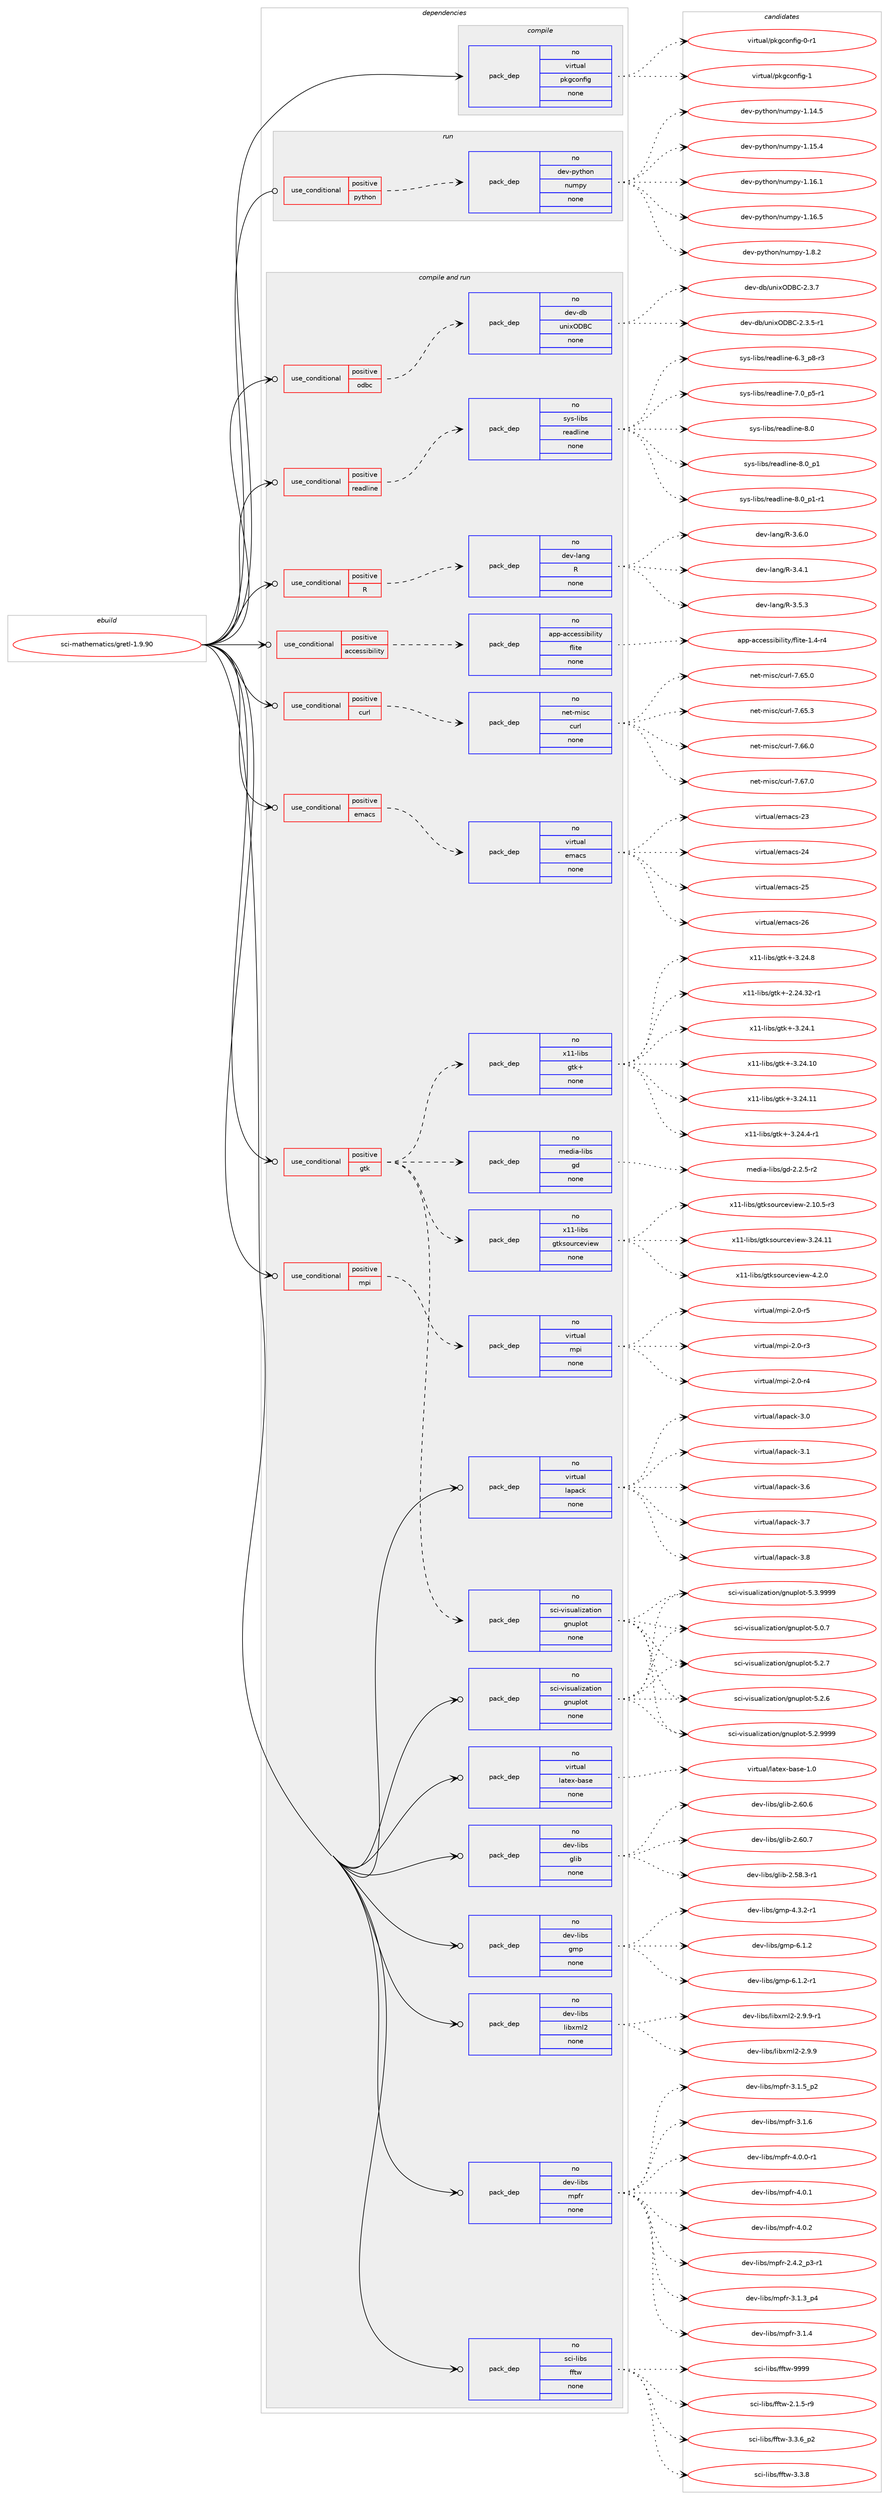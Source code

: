 digraph prolog {

# *************
# Graph options
# *************

newrank=true;
concentrate=true;
compound=true;
graph [rankdir=LR,fontname=Helvetica,fontsize=10,ranksep=1.5];#, ranksep=2.5, nodesep=0.2];
edge  [arrowhead=vee];
node  [fontname=Helvetica,fontsize=10];

# **********
# The ebuild
# **********

subgraph cluster_leftcol {
color=gray;
rank=same;
label=<<i>ebuild</i>>;
id [label="sci-mathematics/gretl-1.9.90", color=red, width=4, href="../sci-mathematics/gretl-1.9.90.svg"];
}

# ****************
# The dependencies
# ****************

subgraph cluster_midcol {
color=gray;
label=<<i>dependencies</i>>;
subgraph cluster_compile {
fillcolor="#eeeeee";
style=filled;
label=<<i>compile</i>>;
subgraph pack637002 {
dependency861329 [label=<<TABLE BORDER="0" CELLBORDER="1" CELLSPACING="0" CELLPADDING="4" WIDTH="220"><TR><TD ROWSPAN="6" CELLPADDING="30">pack_dep</TD></TR><TR><TD WIDTH="110">no</TD></TR><TR><TD>virtual</TD></TR><TR><TD>pkgconfig</TD></TR><TR><TD>none</TD></TR><TR><TD></TD></TR></TABLE>>, shape=none, color=blue];
}
id:e -> dependency861329:w [weight=20,style="solid",arrowhead="vee"];
}
subgraph cluster_compileandrun {
fillcolor="#eeeeee";
style=filled;
label=<<i>compile and run</i>>;
subgraph cond209102 {
dependency861330 [label=<<TABLE BORDER="0" CELLBORDER="1" CELLSPACING="0" CELLPADDING="4"><TR><TD ROWSPAN="3" CELLPADDING="10">use_conditional</TD></TR><TR><TD>positive</TD></TR><TR><TD>R</TD></TR></TABLE>>, shape=none, color=red];
subgraph pack637003 {
dependency861331 [label=<<TABLE BORDER="0" CELLBORDER="1" CELLSPACING="0" CELLPADDING="4" WIDTH="220"><TR><TD ROWSPAN="6" CELLPADDING="30">pack_dep</TD></TR><TR><TD WIDTH="110">no</TD></TR><TR><TD>dev-lang</TD></TR><TR><TD>R</TD></TR><TR><TD>none</TD></TR><TR><TD></TD></TR></TABLE>>, shape=none, color=blue];
}
dependency861330:e -> dependency861331:w [weight=20,style="dashed",arrowhead="vee"];
}
id:e -> dependency861330:w [weight=20,style="solid",arrowhead="odotvee"];
subgraph cond209103 {
dependency861332 [label=<<TABLE BORDER="0" CELLBORDER="1" CELLSPACING="0" CELLPADDING="4"><TR><TD ROWSPAN="3" CELLPADDING="10">use_conditional</TD></TR><TR><TD>positive</TD></TR><TR><TD>accessibility</TD></TR></TABLE>>, shape=none, color=red];
subgraph pack637004 {
dependency861333 [label=<<TABLE BORDER="0" CELLBORDER="1" CELLSPACING="0" CELLPADDING="4" WIDTH="220"><TR><TD ROWSPAN="6" CELLPADDING="30">pack_dep</TD></TR><TR><TD WIDTH="110">no</TD></TR><TR><TD>app-accessibility</TD></TR><TR><TD>flite</TD></TR><TR><TD>none</TD></TR><TR><TD></TD></TR></TABLE>>, shape=none, color=blue];
}
dependency861332:e -> dependency861333:w [weight=20,style="dashed",arrowhead="vee"];
}
id:e -> dependency861332:w [weight=20,style="solid",arrowhead="odotvee"];
subgraph cond209104 {
dependency861334 [label=<<TABLE BORDER="0" CELLBORDER="1" CELLSPACING="0" CELLPADDING="4"><TR><TD ROWSPAN="3" CELLPADDING="10">use_conditional</TD></TR><TR><TD>positive</TD></TR><TR><TD>curl</TD></TR></TABLE>>, shape=none, color=red];
subgraph pack637005 {
dependency861335 [label=<<TABLE BORDER="0" CELLBORDER="1" CELLSPACING="0" CELLPADDING="4" WIDTH="220"><TR><TD ROWSPAN="6" CELLPADDING="30">pack_dep</TD></TR><TR><TD WIDTH="110">no</TD></TR><TR><TD>net-misc</TD></TR><TR><TD>curl</TD></TR><TR><TD>none</TD></TR><TR><TD></TD></TR></TABLE>>, shape=none, color=blue];
}
dependency861334:e -> dependency861335:w [weight=20,style="dashed",arrowhead="vee"];
}
id:e -> dependency861334:w [weight=20,style="solid",arrowhead="odotvee"];
subgraph cond209105 {
dependency861336 [label=<<TABLE BORDER="0" CELLBORDER="1" CELLSPACING="0" CELLPADDING="4"><TR><TD ROWSPAN="3" CELLPADDING="10">use_conditional</TD></TR><TR><TD>positive</TD></TR><TR><TD>emacs</TD></TR></TABLE>>, shape=none, color=red];
subgraph pack637006 {
dependency861337 [label=<<TABLE BORDER="0" CELLBORDER="1" CELLSPACING="0" CELLPADDING="4" WIDTH="220"><TR><TD ROWSPAN="6" CELLPADDING="30">pack_dep</TD></TR><TR><TD WIDTH="110">no</TD></TR><TR><TD>virtual</TD></TR><TR><TD>emacs</TD></TR><TR><TD>none</TD></TR><TR><TD></TD></TR></TABLE>>, shape=none, color=blue];
}
dependency861336:e -> dependency861337:w [weight=20,style="dashed",arrowhead="vee"];
}
id:e -> dependency861336:w [weight=20,style="solid",arrowhead="odotvee"];
subgraph cond209106 {
dependency861338 [label=<<TABLE BORDER="0" CELLBORDER="1" CELLSPACING="0" CELLPADDING="4"><TR><TD ROWSPAN="3" CELLPADDING="10">use_conditional</TD></TR><TR><TD>positive</TD></TR><TR><TD>gtk</TD></TR></TABLE>>, shape=none, color=red];
subgraph pack637007 {
dependency861339 [label=<<TABLE BORDER="0" CELLBORDER="1" CELLSPACING="0" CELLPADDING="4" WIDTH="220"><TR><TD ROWSPAN="6" CELLPADDING="30">pack_dep</TD></TR><TR><TD WIDTH="110">no</TD></TR><TR><TD>media-libs</TD></TR><TR><TD>gd</TD></TR><TR><TD>none</TD></TR><TR><TD></TD></TR></TABLE>>, shape=none, color=blue];
}
dependency861338:e -> dependency861339:w [weight=20,style="dashed",arrowhead="vee"];
subgraph pack637008 {
dependency861340 [label=<<TABLE BORDER="0" CELLBORDER="1" CELLSPACING="0" CELLPADDING="4" WIDTH="220"><TR><TD ROWSPAN="6" CELLPADDING="30">pack_dep</TD></TR><TR><TD WIDTH="110">no</TD></TR><TR><TD>sci-visualization</TD></TR><TR><TD>gnuplot</TD></TR><TR><TD>none</TD></TR><TR><TD></TD></TR></TABLE>>, shape=none, color=blue];
}
dependency861338:e -> dependency861340:w [weight=20,style="dashed",arrowhead="vee"];
subgraph pack637009 {
dependency861341 [label=<<TABLE BORDER="0" CELLBORDER="1" CELLSPACING="0" CELLPADDING="4" WIDTH="220"><TR><TD ROWSPAN="6" CELLPADDING="30">pack_dep</TD></TR><TR><TD WIDTH="110">no</TD></TR><TR><TD>x11-libs</TD></TR><TR><TD>gtk+</TD></TR><TR><TD>none</TD></TR><TR><TD></TD></TR></TABLE>>, shape=none, color=blue];
}
dependency861338:e -> dependency861341:w [weight=20,style="dashed",arrowhead="vee"];
subgraph pack637010 {
dependency861342 [label=<<TABLE BORDER="0" CELLBORDER="1" CELLSPACING="0" CELLPADDING="4" WIDTH="220"><TR><TD ROWSPAN="6" CELLPADDING="30">pack_dep</TD></TR><TR><TD WIDTH="110">no</TD></TR><TR><TD>x11-libs</TD></TR><TR><TD>gtksourceview</TD></TR><TR><TD>none</TD></TR><TR><TD></TD></TR></TABLE>>, shape=none, color=blue];
}
dependency861338:e -> dependency861342:w [weight=20,style="dashed",arrowhead="vee"];
}
id:e -> dependency861338:w [weight=20,style="solid",arrowhead="odotvee"];
subgraph cond209107 {
dependency861343 [label=<<TABLE BORDER="0" CELLBORDER="1" CELLSPACING="0" CELLPADDING="4"><TR><TD ROWSPAN="3" CELLPADDING="10">use_conditional</TD></TR><TR><TD>positive</TD></TR><TR><TD>mpi</TD></TR></TABLE>>, shape=none, color=red];
subgraph pack637011 {
dependency861344 [label=<<TABLE BORDER="0" CELLBORDER="1" CELLSPACING="0" CELLPADDING="4" WIDTH="220"><TR><TD ROWSPAN="6" CELLPADDING="30">pack_dep</TD></TR><TR><TD WIDTH="110">no</TD></TR><TR><TD>virtual</TD></TR><TR><TD>mpi</TD></TR><TR><TD>none</TD></TR><TR><TD></TD></TR></TABLE>>, shape=none, color=blue];
}
dependency861343:e -> dependency861344:w [weight=20,style="dashed",arrowhead="vee"];
}
id:e -> dependency861343:w [weight=20,style="solid",arrowhead="odotvee"];
subgraph cond209108 {
dependency861345 [label=<<TABLE BORDER="0" CELLBORDER="1" CELLSPACING="0" CELLPADDING="4"><TR><TD ROWSPAN="3" CELLPADDING="10">use_conditional</TD></TR><TR><TD>positive</TD></TR><TR><TD>odbc</TD></TR></TABLE>>, shape=none, color=red];
subgraph pack637012 {
dependency861346 [label=<<TABLE BORDER="0" CELLBORDER="1" CELLSPACING="0" CELLPADDING="4" WIDTH="220"><TR><TD ROWSPAN="6" CELLPADDING="30">pack_dep</TD></TR><TR><TD WIDTH="110">no</TD></TR><TR><TD>dev-db</TD></TR><TR><TD>unixODBC</TD></TR><TR><TD>none</TD></TR><TR><TD></TD></TR></TABLE>>, shape=none, color=blue];
}
dependency861345:e -> dependency861346:w [weight=20,style="dashed",arrowhead="vee"];
}
id:e -> dependency861345:w [weight=20,style="solid",arrowhead="odotvee"];
subgraph cond209109 {
dependency861347 [label=<<TABLE BORDER="0" CELLBORDER="1" CELLSPACING="0" CELLPADDING="4"><TR><TD ROWSPAN="3" CELLPADDING="10">use_conditional</TD></TR><TR><TD>positive</TD></TR><TR><TD>readline</TD></TR></TABLE>>, shape=none, color=red];
subgraph pack637013 {
dependency861348 [label=<<TABLE BORDER="0" CELLBORDER="1" CELLSPACING="0" CELLPADDING="4" WIDTH="220"><TR><TD ROWSPAN="6" CELLPADDING="30">pack_dep</TD></TR><TR><TD WIDTH="110">no</TD></TR><TR><TD>sys-libs</TD></TR><TR><TD>readline</TD></TR><TR><TD>none</TD></TR><TR><TD></TD></TR></TABLE>>, shape=none, color=blue];
}
dependency861347:e -> dependency861348:w [weight=20,style="dashed",arrowhead="vee"];
}
id:e -> dependency861347:w [weight=20,style="solid",arrowhead="odotvee"];
subgraph pack637014 {
dependency861349 [label=<<TABLE BORDER="0" CELLBORDER="1" CELLSPACING="0" CELLPADDING="4" WIDTH="220"><TR><TD ROWSPAN="6" CELLPADDING="30">pack_dep</TD></TR><TR><TD WIDTH="110">no</TD></TR><TR><TD>dev-libs</TD></TR><TR><TD>glib</TD></TR><TR><TD>none</TD></TR><TR><TD></TD></TR></TABLE>>, shape=none, color=blue];
}
id:e -> dependency861349:w [weight=20,style="solid",arrowhead="odotvee"];
subgraph pack637015 {
dependency861350 [label=<<TABLE BORDER="0" CELLBORDER="1" CELLSPACING="0" CELLPADDING="4" WIDTH="220"><TR><TD ROWSPAN="6" CELLPADDING="30">pack_dep</TD></TR><TR><TD WIDTH="110">no</TD></TR><TR><TD>dev-libs</TD></TR><TR><TD>gmp</TD></TR><TR><TD>none</TD></TR><TR><TD></TD></TR></TABLE>>, shape=none, color=blue];
}
id:e -> dependency861350:w [weight=20,style="solid",arrowhead="odotvee"];
subgraph pack637016 {
dependency861351 [label=<<TABLE BORDER="0" CELLBORDER="1" CELLSPACING="0" CELLPADDING="4" WIDTH="220"><TR><TD ROWSPAN="6" CELLPADDING="30">pack_dep</TD></TR><TR><TD WIDTH="110">no</TD></TR><TR><TD>dev-libs</TD></TR><TR><TD>libxml2</TD></TR><TR><TD>none</TD></TR><TR><TD></TD></TR></TABLE>>, shape=none, color=blue];
}
id:e -> dependency861351:w [weight=20,style="solid",arrowhead="odotvee"];
subgraph pack637017 {
dependency861352 [label=<<TABLE BORDER="0" CELLBORDER="1" CELLSPACING="0" CELLPADDING="4" WIDTH="220"><TR><TD ROWSPAN="6" CELLPADDING="30">pack_dep</TD></TR><TR><TD WIDTH="110">no</TD></TR><TR><TD>dev-libs</TD></TR><TR><TD>mpfr</TD></TR><TR><TD>none</TD></TR><TR><TD></TD></TR></TABLE>>, shape=none, color=blue];
}
id:e -> dependency861352:w [weight=20,style="solid",arrowhead="odotvee"];
subgraph pack637018 {
dependency861353 [label=<<TABLE BORDER="0" CELLBORDER="1" CELLSPACING="0" CELLPADDING="4" WIDTH="220"><TR><TD ROWSPAN="6" CELLPADDING="30">pack_dep</TD></TR><TR><TD WIDTH="110">no</TD></TR><TR><TD>sci-libs</TD></TR><TR><TD>fftw</TD></TR><TR><TD>none</TD></TR><TR><TD></TD></TR></TABLE>>, shape=none, color=blue];
}
id:e -> dependency861353:w [weight=20,style="solid",arrowhead="odotvee"];
subgraph pack637019 {
dependency861354 [label=<<TABLE BORDER="0" CELLBORDER="1" CELLSPACING="0" CELLPADDING="4" WIDTH="220"><TR><TD ROWSPAN="6" CELLPADDING="30">pack_dep</TD></TR><TR><TD WIDTH="110">no</TD></TR><TR><TD>sci-visualization</TD></TR><TR><TD>gnuplot</TD></TR><TR><TD>none</TD></TR><TR><TD></TD></TR></TABLE>>, shape=none, color=blue];
}
id:e -> dependency861354:w [weight=20,style="solid",arrowhead="odotvee"];
subgraph pack637020 {
dependency861355 [label=<<TABLE BORDER="0" CELLBORDER="1" CELLSPACING="0" CELLPADDING="4" WIDTH="220"><TR><TD ROWSPAN="6" CELLPADDING="30">pack_dep</TD></TR><TR><TD WIDTH="110">no</TD></TR><TR><TD>virtual</TD></TR><TR><TD>lapack</TD></TR><TR><TD>none</TD></TR><TR><TD></TD></TR></TABLE>>, shape=none, color=blue];
}
id:e -> dependency861355:w [weight=20,style="solid",arrowhead="odotvee"];
subgraph pack637021 {
dependency861356 [label=<<TABLE BORDER="0" CELLBORDER="1" CELLSPACING="0" CELLPADDING="4" WIDTH="220"><TR><TD ROWSPAN="6" CELLPADDING="30">pack_dep</TD></TR><TR><TD WIDTH="110">no</TD></TR><TR><TD>virtual</TD></TR><TR><TD>latex-base</TD></TR><TR><TD>none</TD></TR><TR><TD></TD></TR></TABLE>>, shape=none, color=blue];
}
id:e -> dependency861356:w [weight=20,style="solid",arrowhead="odotvee"];
}
subgraph cluster_run {
fillcolor="#eeeeee";
style=filled;
label=<<i>run</i>>;
subgraph cond209110 {
dependency861357 [label=<<TABLE BORDER="0" CELLBORDER="1" CELLSPACING="0" CELLPADDING="4"><TR><TD ROWSPAN="3" CELLPADDING="10">use_conditional</TD></TR><TR><TD>positive</TD></TR><TR><TD>python</TD></TR></TABLE>>, shape=none, color=red];
subgraph pack637022 {
dependency861358 [label=<<TABLE BORDER="0" CELLBORDER="1" CELLSPACING="0" CELLPADDING="4" WIDTH="220"><TR><TD ROWSPAN="6" CELLPADDING="30">pack_dep</TD></TR><TR><TD WIDTH="110">no</TD></TR><TR><TD>dev-python</TD></TR><TR><TD>numpy</TD></TR><TR><TD>none</TD></TR><TR><TD></TD></TR></TABLE>>, shape=none, color=blue];
}
dependency861357:e -> dependency861358:w [weight=20,style="dashed",arrowhead="vee"];
}
id:e -> dependency861357:w [weight=20,style="solid",arrowhead="odot"];
}
}

# **************
# The candidates
# **************

subgraph cluster_choices {
rank=same;
color=gray;
label=<<i>candidates</i>>;

subgraph choice637002 {
color=black;
nodesep=1;
choice11810511411611797108471121071039911111010210510345484511449 [label="virtual/pkgconfig-0-r1", color=red, width=4,href="../virtual/pkgconfig-0-r1.svg"];
choice1181051141161179710847112107103991111101021051034549 [label="virtual/pkgconfig-1", color=red, width=4,href="../virtual/pkgconfig-1.svg"];
dependency861329:e -> choice11810511411611797108471121071039911111010210510345484511449:w [style=dotted,weight="100"];
dependency861329:e -> choice1181051141161179710847112107103991111101021051034549:w [style=dotted,weight="100"];
}
subgraph choice637003 {
color=black;
nodesep=1;
choice10010111845108971101034782455146524649 [label="dev-lang/R-3.4.1", color=red, width=4,href="../dev-lang/R-3.4.1.svg"];
choice10010111845108971101034782455146534651 [label="dev-lang/R-3.5.3", color=red, width=4,href="../dev-lang/R-3.5.3.svg"];
choice10010111845108971101034782455146544648 [label="dev-lang/R-3.6.0", color=red, width=4,href="../dev-lang/R-3.6.0.svg"];
dependency861331:e -> choice10010111845108971101034782455146524649:w [style=dotted,weight="100"];
dependency861331:e -> choice10010111845108971101034782455146534651:w [style=dotted,weight="100"];
dependency861331:e -> choice10010111845108971101034782455146544648:w [style=dotted,weight="100"];
}
subgraph choice637004 {
color=black;
nodesep=1;
choice97112112459799991011151151059810510810511612147102108105116101454946524511452 [label="app-accessibility/flite-1.4-r4", color=red, width=4,href="../app-accessibility/flite-1.4-r4.svg"];
dependency861333:e -> choice97112112459799991011151151059810510810511612147102108105116101454946524511452:w [style=dotted,weight="100"];
}
subgraph choice637005 {
color=black;
nodesep=1;
choice1101011164510910511599479911711410845554654534648 [label="net-misc/curl-7.65.0", color=red, width=4,href="../net-misc/curl-7.65.0.svg"];
choice1101011164510910511599479911711410845554654534651 [label="net-misc/curl-7.65.3", color=red, width=4,href="../net-misc/curl-7.65.3.svg"];
choice1101011164510910511599479911711410845554654544648 [label="net-misc/curl-7.66.0", color=red, width=4,href="../net-misc/curl-7.66.0.svg"];
choice1101011164510910511599479911711410845554654554648 [label="net-misc/curl-7.67.0", color=red, width=4,href="../net-misc/curl-7.67.0.svg"];
dependency861335:e -> choice1101011164510910511599479911711410845554654534648:w [style=dotted,weight="100"];
dependency861335:e -> choice1101011164510910511599479911711410845554654534651:w [style=dotted,weight="100"];
dependency861335:e -> choice1101011164510910511599479911711410845554654544648:w [style=dotted,weight="100"];
dependency861335:e -> choice1101011164510910511599479911711410845554654554648:w [style=dotted,weight="100"];
}
subgraph choice637006 {
color=black;
nodesep=1;
choice11810511411611797108471011099799115455051 [label="virtual/emacs-23", color=red, width=4,href="../virtual/emacs-23.svg"];
choice11810511411611797108471011099799115455052 [label="virtual/emacs-24", color=red, width=4,href="../virtual/emacs-24.svg"];
choice11810511411611797108471011099799115455053 [label="virtual/emacs-25", color=red, width=4,href="../virtual/emacs-25.svg"];
choice11810511411611797108471011099799115455054 [label="virtual/emacs-26", color=red, width=4,href="../virtual/emacs-26.svg"];
dependency861337:e -> choice11810511411611797108471011099799115455051:w [style=dotted,weight="100"];
dependency861337:e -> choice11810511411611797108471011099799115455052:w [style=dotted,weight="100"];
dependency861337:e -> choice11810511411611797108471011099799115455053:w [style=dotted,weight="100"];
dependency861337:e -> choice11810511411611797108471011099799115455054:w [style=dotted,weight="100"];
}
subgraph choice637007 {
color=black;
nodesep=1;
choice109101100105974510810598115471031004550465046534511450 [label="media-libs/gd-2.2.5-r2", color=red, width=4,href="../media-libs/gd-2.2.5-r2.svg"];
dependency861339:e -> choice109101100105974510810598115471031004550465046534511450:w [style=dotted,weight="100"];
}
subgraph choice637008 {
color=black;
nodesep=1;
choice1159910545118105115117971081051229711610511111047103110117112108111116455346484655 [label="sci-visualization/gnuplot-5.0.7", color=red, width=4,href="../sci-visualization/gnuplot-5.0.7.svg"];
choice1159910545118105115117971081051229711610511111047103110117112108111116455346504654 [label="sci-visualization/gnuplot-5.2.6", color=red, width=4,href="../sci-visualization/gnuplot-5.2.6.svg"];
choice1159910545118105115117971081051229711610511111047103110117112108111116455346504655 [label="sci-visualization/gnuplot-5.2.7", color=red, width=4,href="../sci-visualization/gnuplot-5.2.7.svg"];
choice1159910545118105115117971081051229711610511111047103110117112108111116455346504657575757 [label="sci-visualization/gnuplot-5.2.9999", color=red, width=4,href="../sci-visualization/gnuplot-5.2.9999.svg"];
choice1159910545118105115117971081051229711610511111047103110117112108111116455346514657575757 [label="sci-visualization/gnuplot-5.3.9999", color=red, width=4,href="../sci-visualization/gnuplot-5.3.9999.svg"];
dependency861340:e -> choice1159910545118105115117971081051229711610511111047103110117112108111116455346484655:w [style=dotted,weight="100"];
dependency861340:e -> choice1159910545118105115117971081051229711610511111047103110117112108111116455346504654:w [style=dotted,weight="100"];
dependency861340:e -> choice1159910545118105115117971081051229711610511111047103110117112108111116455346504655:w [style=dotted,weight="100"];
dependency861340:e -> choice1159910545118105115117971081051229711610511111047103110117112108111116455346504657575757:w [style=dotted,weight="100"];
dependency861340:e -> choice1159910545118105115117971081051229711610511111047103110117112108111116455346514657575757:w [style=dotted,weight="100"];
}
subgraph choice637009 {
color=black;
nodesep=1;
choice12049494510810598115471031161074345504650524651504511449 [label="x11-libs/gtk+-2.24.32-r1", color=red, width=4,href="../x11-libs/gtk+-2.24.32-r1.svg"];
choice12049494510810598115471031161074345514650524649 [label="x11-libs/gtk+-3.24.1", color=red, width=4,href="../x11-libs/gtk+-3.24.1.svg"];
choice1204949451081059811547103116107434551465052464948 [label="x11-libs/gtk+-3.24.10", color=red, width=4,href="../x11-libs/gtk+-3.24.10.svg"];
choice1204949451081059811547103116107434551465052464949 [label="x11-libs/gtk+-3.24.11", color=red, width=4,href="../x11-libs/gtk+-3.24.11.svg"];
choice120494945108105981154710311610743455146505246524511449 [label="x11-libs/gtk+-3.24.4-r1", color=red, width=4,href="../x11-libs/gtk+-3.24.4-r1.svg"];
choice12049494510810598115471031161074345514650524656 [label="x11-libs/gtk+-3.24.8", color=red, width=4,href="../x11-libs/gtk+-3.24.8.svg"];
dependency861341:e -> choice12049494510810598115471031161074345504650524651504511449:w [style=dotted,weight="100"];
dependency861341:e -> choice12049494510810598115471031161074345514650524649:w [style=dotted,weight="100"];
dependency861341:e -> choice1204949451081059811547103116107434551465052464948:w [style=dotted,weight="100"];
dependency861341:e -> choice1204949451081059811547103116107434551465052464949:w [style=dotted,weight="100"];
dependency861341:e -> choice120494945108105981154710311610743455146505246524511449:w [style=dotted,weight="100"];
dependency861341:e -> choice12049494510810598115471031161074345514650524656:w [style=dotted,weight="100"];
}
subgraph choice637010 {
color=black;
nodesep=1;
choice120494945108105981154710311610711511111711499101118105101119455046494846534511451 [label="x11-libs/gtksourceview-2.10.5-r3", color=red, width=4,href="../x11-libs/gtksourceview-2.10.5-r3.svg"];
choice1204949451081059811547103116107115111117114991011181051011194551465052464949 [label="x11-libs/gtksourceview-3.24.11", color=red, width=4,href="../x11-libs/gtksourceview-3.24.11.svg"];
choice120494945108105981154710311610711511111711499101118105101119455246504648 [label="x11-libs/gtksourceview-4.2.0", color=red, width=4,href="../x11-libs/gtksourceview-4.2.0.svg"];
dependency861342:e -> choice120494945108105981154710311610711511111711499101118105101119455046494846534511451:w [style=dotted,weight="100"];
dependency861342:e -> choice1204949451081059811547103116107115111117114991011181051011194551465052464949:w [style=dotted,weight="100"];
dependency861342:e -> choice120494945108105981154710311610711511111711499101118105101119455246504648:w [style=dotted,weight="100"];
}
subgraph choice637011 {
color=black;
nodesep=1;
choice1181051141161179710847109112105455046484511451 [label="virtual/mpi-2.0-r3", color=red, width=4,href="../virtual/mpi-2.0-r3.svg"];
choice1181051141161179710847109112105455046484511452 [label="virtual/mpi-2.0-r4", color=red, width=4,href="../virtual/mpi-2.0-r4.svg"];
choice1181051141161179710847109112105455046484511453 [label="virtual/mpi-2.0-r5", color=red, width=4,href="../virtual/mpi-2.0-r5.svg"];
dependency861344:e -> choice1181051141161179710847109112105455046484511451:w [style=dotted,weight="100"];
dependency861344:e -> choice1181051141161179710847109112105455046484511452:w [style=dotted,weight="100"];
dependency861344:e -> choice1181051141161179710847109112105455046484511453:w [style=dotted,weight="100"];
}
subgraph choice637012 {
color=black;
nodesep=1;
choice100101118451009847117110105120796866674550465146534511449 [label="dev-db/unixODBC-2.3.5-r1", color=red, width=4,href="../dev-db/unixODBC-2.3.5-r1.svg"];
choice10010111845100984711711010512079686667455046514655 [label="dev-db/unixODBC-2.3.7", color=red, width=4,href="../dev-db/unixODBC-2.3.7.svg"];
dependency861346:e -> choice100101118451009847117110105120796866674550465146534511449:w [style=dotted,weight="100"];
dependency861346:e -> choice10010111845100984711711010512079686667455046514655:w [style=dotted,weight="100"];
}
subgraph choice637013 {
color=black;
nodesep=1;
choice115121115451081059811547114101971001081051101014554465195112564511451 [label="sys-libs/readline-6.3_p8-r3", color=red, width=4,href="../sys-libs/readline-6.3_p8-r3.svg"];
choice115121115451081059811547114101971001081051101014555464895112534511449 [label="sys-libs/readline-7.0_p5-r1", color=red, width=4,href="../sys-libs/readline-7.0_p5-r1.svg"];
choice1151211154510810598115471141019710010810511010145564648 [label="sys-libs/readline-8.0", color=red, width=4,href="../sys-libs/readline-8.0.svg"];
choice11512111545108105981154711410197100108105110101455646489511249 [label="sys-libs/readline-8.0_p1", color=red, width=4,href="../sys-libs/readline-8.0_p1.svg"];
choice115121115451081059811547114101971001081051101014556464895112494511449 [label="sys-libs/readline-8.0_p1-r1", color=red, width=4,href="../sys-libs/readline-8.0_p1-r1.svg"];
dependency861348:e -> choice115121115451081059811547114101971001081051101014554465195112564511451:w [style=dotted,weight="100"];
dependency861348:e -> choice115121115451081059811547114101971001081051101014555464895112534511449:w [style=dotted,weight="100"];
dependency861348:e -> choice1151211154510810598115471141019710010810511010145564648:w [style=dotted,weight="100"];
dependency861348:e -> choice11512111545108105981154711410197100108105110101455646489511249:w [style=dotted,weight="100"];
dependency861348:e -> choice115121115451081059811547114101971001081051101014556464895112494511449:w [style=dotted,weight="100"];
}
subgraph choice637014 {
color=black;
nodesep=1;
choice10010111845108105981154710310810598455046535646514511449 [label="dev-libs/glib-2.58.3-r1", color=red, width=4,href="../dev-libs/glib-2.58.3-r1.svg"];
choice1001011184510810598115471031081059845504654484654 [label="dev-libs/glib-2.60.6", color=red, width=4,href="../dev-libs/glib-2.60.6.svg"];
choice1001011184510810598115471031081059845504654484655 [label="dev-libs/glib-2.60.7", color=red, width=4,href="../dev-libs/glib-2.60.7.svg"];
dependency861349:e -> choice10010111845108105981154710310810598455046535646514511449:w [style=dotted,weight="100"];
dependency861349:e -> choice1001011184510810598115471031081059845504654484654:w [style=dotted,weight="100"];
dependency861349:e -> choice1001011184510810598115471031081059845504654484655:w [style=dotted,weight="100"];
}
subgraph choice637015 {
color=black;
nodesep=1;
choice1001011184510810598115471031091124552465146504511449 [label="dev-libs/gmp-4.3.2-r1", color=red, width=4,href="../dev-libs/gmp-4.3.2-r1.svg"];
choice100101118451081059811547103109112455446494650 [label="dev-libs/gmp-6.1.2", color=red, width=4,href="../dev-libs/gmp-6.1.2.svg"];
choice1001011184510810598115471031091124554464946504511449 [label="dev-libs/gmp-6.1.2-r1", color=red, width=4,href="../dev-libs/gmp-6.1.2-r1.svg"];
dependency861350:e -> choice1001011184510810598115471031091124552465146504511449:w [style=dotted,weight="100"];
dependency861350:e -> choice100101118451081059811547103109112455446494650:w [style=dotted,weight="100"];
dependency861350:e -> choice1001011184510810598115471031091124554464946504511449:w [style=dotted,weight="100"];
}
subgraph choice637016 {
color=black;
nodesep=1;
choice1001011184510810598115471081059812010910850455046574657 [label="dev-libs/libxml2-2.9.9", color=red, width=4,href="../dev-libs/libxml2-2.9.9.svg"];
choice10010111845108105981154710810598120109108504550465746574511449 [label="dev-libs/libxml2-2.9.9-r1", color=red, width=4,href="../dev-libs/libxml2-2.9.9-r1.svg"];
dependency861351:e -> choice1001011184510810598115471081059812010910850455046574657:w [style=dotted,weight="100"];
dependency861351:e -> choice10010111845108105981154710810598120109108504550465746574511449:w [style=dotted,weight="100"];
}
subgraph choice637017 {
color=black;
nodesep=1;
choice10010111845108105981154710911210211445504652465095112514511449 [label="dev-libs/mpfr-2.4.2_p3-r1", color=red, width=4,href="../dev-libs/mpfr-2.4.2_p3-r1.svg"];
choice1001011184510810598115471091121021144551464946519511252 [label="dev-libs/mpfr-3.1.3_p4", color=red, width=4,href="../dev-libs/mpfr-3.1.3_p4.svg"];
choice100101118451081059811547109112102114455146494652 [label="dev-libs/mpfr-3.1.4", color=red, width=4,href="../dev-libs/mpfr-3.1.4.svg"];
choice1001011184510810598115471091121021144551464946539511250 [label="dev-libs/mpfr-3.1.5_p2", color=red, width=4,href="../dev-libs/mpfr-3.1.5_p2.svg"];
choice100101118451081059811547109112102114455146494654 [label="dev-libs/mpfr-3.1.6", color=red, width=4,href="../dev-libs/mpfr-3.1.6.svg"];
choice1001011184510810598115471091121021144552464846484511449 [label="dev-libs/mpfr-4.0.0-r1", color=red, width=4,href="../dev-libs/mpfr-4.0.0-r1.svg"];
choice100101118451081059811547109112102114455246484649 [label="dev-libs/mpfr-4.0.1", color=red, width=4,href="../dev-libs/mpfr-4.0.1.svg"];
choice100101118451081059811547109112102114455246484650 [label="dev-libs/mpfr-4.0.2", color=red, width=4,href="../dev-libs/mpfr-4.0.2.svg"];
dependency861352:e -> choice10010111845108105981154710911210211445504652465095112514511449:w [style=dotted,weight="100"];
dependency861352:e -> choice1001011184510810598115471091121021144551464946519511252:w [style=dotted,weight="100"];
dependency861352:e -> choice100101118451081059811547109112102114455146494652:w [style=dotted,weight="100"];
dependency861352:e -> choice1001011184510810598115471091121021144551464946539511250:w [style=dotted,weight="100"];
dependency861352:e -> choice100101118451081059811547109112102114455146494654:w [style=dotted,weight="100"];
dependency861352:e -> choice1001011184510810598115471091121021144552464846484511449:w [style=dotted,weight="100"];
dependency861352:e -> choice100101118451081059811547109112102114455246484649:w [style=dotted,weight="100"];
dependency861352:e -> choice100101118451081059811547109112102114455246484650:w [style=dotted,weight="100"];
}
subgraph choice637018 {
color=black;
nodesep=1;
choice115991054510810598115471021021161194550464946534511457 [label="sci-libs/fftw-2.1.5-r9", color=red, width=4,href="../sci-libs/fftw-2.1.5-r9.svg"];
choice115991054510810598115471021021161194551465146549511250 [label="sci-libs/fftw-3.3.6_p2", color=red, width=4,href="../sci-libs/fftw-3.3.6_p2.svg"];
choice11599105451081059811547102102116119455146514656 [label="sci-libs/fftw-3.3.8", color=red, width=4,href="../sci-libs/fftw-3.3.8.svg"];
choice115991054510810598115471021021161194557575757 [label="sci-libs/fftw-9999", color=red, width=4,href="../sci-libs/fftw-9999.svg"];
dependency861353:e -> choice115991054510810598115471021021161194550464946534511457:w [style=dotted,weight="100"];
dependency861353:e -> choice115991054510810598115471021021161194551465146549511250:w [style=dotted,weight="100"];
dependency861353:e -> choice11599105451081059811547102102116119455146514656:w [style=dotted,weight="100"];
dependency861353:e -> choice115991054510810598115471021021161194557575757:w [style=dotted,weight="100"];
}
subgraph choice637019 {
color=black;
nodesep=1;
choice1159910545118105115117971081051229711610511111047103110117112108111116455346484655 [label="sci-visualization/gnuplot-5.0.7", color=red, width=4,href="../sci-visualization/gnuplot-5.0.7.svg"];
choice1159910545118105115117971081051229711610511111047103110117112108111116455346504654 [label="sci-visualization/gnuplot-5.2.6", color=red, width=4,href="../sci-visualization/gnuplot-5.2.6.svg"];
choice1159910545118105115117971081051229711610511111047103110117112108111116455346504655 [label="sci-visualization/gnuplot-5.2.7", color=red, width=4,href="../sci-visualization/gnuplot-5.2.7.svg"];
choice1159910545118105115117971081051229711610511111047103110117112108111116455346504657575757 [label="sci-visualization/gnuplot-5.2.9999", color=red, width=4,href="../sci-visualization/gnuplot-5.2.9999.svg"];
choice1159910545118105115117971081051229711610511111047103110117112108111116455346514657575757 [label="sci-visualization/gnuplot-5.3.9999", color=red, width=4,href="../sci-visualization/gnuplot-5.3.9999.svg"];
dependency861354:e -> choice1159910545118105115117971081051229711610511111047103110117112108111116455346484655:w [style=dotted,weight="100"];
dependency861354:e -> choice1159910545118105115117971081051229711610511111047103110117112108111116455346504654:w [style=dotted,weight="100"];
dependency861354:e -> choice1159910545118105115117971081051229711610511111047103110117112108111116455346504655:w [style=dotted,weight="100"];
dependency861354:e -> choice1159910545118105115117971081051229711610511111047103110117112108111116455346504657575757:w [style=dotted,weight="100"];
dependency861354:e -> choice1159910545118105115117971081051229711610511111047103110117112108111116455346514657575757:w [style=dotted,weight="100"];
}
subgraph choice637020 {
color=black;
nodesep=1;
choice118105114116117971084710897112979910745514648 [label="virtual/lapack-3.0", color=red, width=4,href="../virtual/lapack-3.0.svg"];
choice118105114116117971084710897112979910745514649 [label="virtual/lapack-3.1", color=red, width=4,href="../virtual/lapack-3.1.svg"];
choice118105114116117971084710897112979910745514654 [label="virtual/lapack-3.6", color=red, width=4,href="../virtual/lapack-3.6.svg"];
choice118105114116117971084710897112979910745514655 [label="virtual/lapack-3.7", color=red, width=4,href="../virtual/lapack-3.7.svg"];
choice118105114116117971084710897112979910745514656 [label="virtual/lapack-3.8", color=red, width=4,href="../virtual/lapack-3.8.svg"];
dependency861355:e -> choice118105114116117971084710897112979910745514648:w [style=dotted,weight="100"];
dependency861355:e -> choice118105114116117971084710897112979910745514649:w [style=dotted,weight="100"];
dependency861355:e -> choice118105114116117971084710897112979910745514654:w [style=dotted,weight="100"];
dependency861355:e -> choice118105114116117971084710897112979910745514655:w [style=dotted,weight="100"];
dependency861355:e -> choice118105114116117971084710897112979910745514656:w [style=dotted,weight="100"];
}
subgraph choice637021 {
color=black;
nodesep=1;
choice11810511411611797108471089711610112045989711510145494648 [label="virtual/latex-base-1.0", color=red, width=4,href="../virtual/latex-base-1.0.svg"];
dependency861356:e -> choice11810511411611797108471089711610112045989711510145494648:w [style=dotted,weight="100"];
}
subgraph choice637022 {
color=black;
nodesep=1;
choice100101118451121211161041111104711011710911212145494649524653 [label="dev-python/numpy-1.14.5", color=red, width=4,href="../dev-python/numpy-1.14.5.svg"];
choice100101118451121211161041111104711011710911212145494649534652 [label="dev-python/numpy-1.15.4", color=red, width=4,href="../dev-python/numpy-1.15.4.svg"];
choice100101118451121211161041111104711011710911212145494649544649 [label="dev-python/numpy-1.16.1", color=red, width=4,href="../dev-python/numpy-1.16.1.svg"];
choice100101118451121211161041111104711011710911212145494649544653 [label="dev-python/numpy-1.16.5", color=red, width=4,href="../dev-python/numpy-1.16.5.svg"];
choice1001011184511212111610411111047110117109112121454946564650 [label="dev-python/numpy-1.8.2", color=red, width=4,href="../dev-python/numpy-1.8.2.svg"];
dependency861358:e -> choice100101118451121211161041111104711011710911212145494649524653:w [style=dotted,weight="100"];
dependency861358:e -> choice100101118451121211161041111104711011710911212145494649534652:w [style=dotted,weight="100"];
dependency861358:e -> choice100101118451121211161041111104711011710911212145494649544649:w [style=dotted,weight="100"];
dependency861358:e -> choice100101118451121211161041111104711011710911212145494649544653:w [style=dotted,weight="100"];
dependency861358:e -> choice1001011184511212111610411111047110117109112121454946564650:w [style=dotted,weight="100"];
}
}

}
